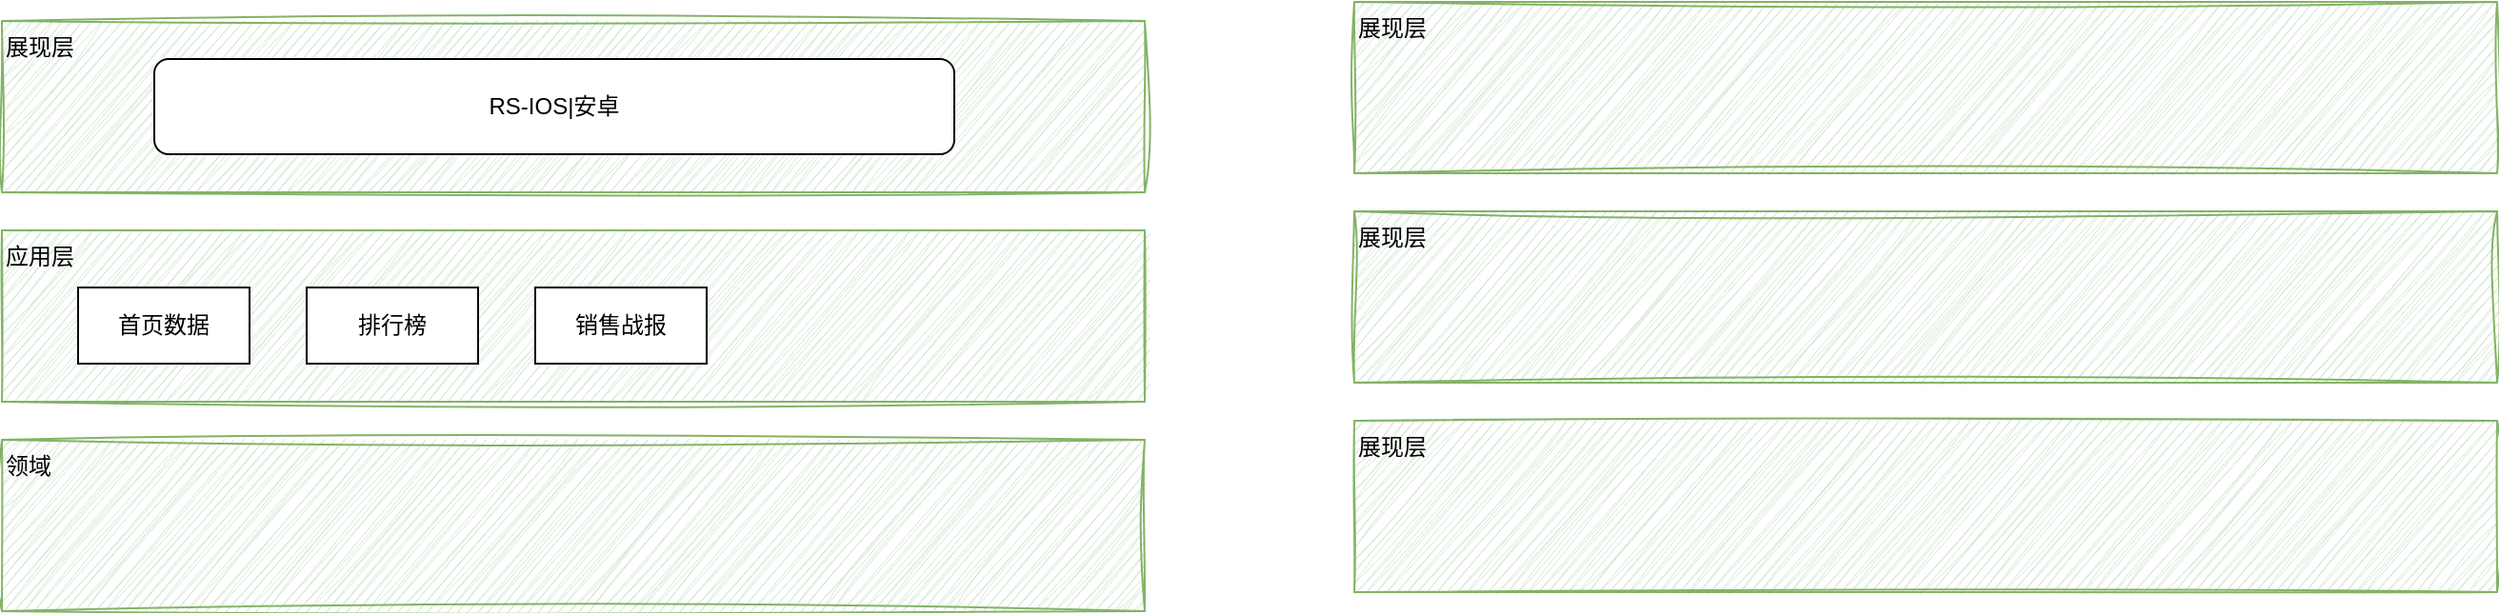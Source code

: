 <mxfile version="24.7.17">
  <diagram name="第 1 页" id="IndWA9PdhRf0yPXgvHr3">
    <mxGraphModel dx="1242" dy="709" grid="1" gridSize="10" guides="1" tooltips="1" connect="1" arrows="1" fold="1" page="0" pageScale="1" pageWidth="827" pageHeight="1169" math="0" shadow="0">
      <root>
        <mxCell id="0" />
        <mxCell id="1" parent="0" />
        <mxCell id="3o7RCABlKHHYoRjUQL8c-1" value="展现层" style="rounded=0;whiteSpace=wrap;html=1;shadow=0;glass=0;fillStyle=auto;fillColor=#d5e8d4;strokeColor=#82b366;sketch=1;curveFitting=1;jiggle=2;verticalAlign=top;align=left;" vertex="1" parent="1">
          <mxGeometry x="20" y="90" width="600" height="90" as="geometry" />
        </mxCell>
        <mxCell id="3o7RCABlKHHYoRjUQL8c-2" value="应用层&lt;div&gt;&lt;br&gt;&lt;/div&gt;&lt;div&gt;&lt;br&gt;&lt;/div&gt;" style="rounded=0;whiteSpace=wrap;html=1;shadow=0;glass=0;fillStyle=auto;fillColor=#d5e8d4;strokeColor=#82b366;sketch=1;curveFitting=1;jiggle=2;verticalAlign=top;align=left;" vertex="1" parent="1">
          <mxGeometry x="20" y="200" width="600" height="90" as="geometry" />
        </mxCell>
        <mxCell id="3o7RCABlKHHYoRjUQL8c-3" value="领域" style="rounded=0;whiteSpace=wrap;html=1;shadow=0;glass=0;fillStyle=auto;fillColor=#d5e8d4;strokeColor=#82b366;sketch=1;curveFitting=1;jiggle=2;verticalAlign=top;align=left;" vertex="1" parent="1">
          <mxGeometry x="20" y="310" width="600" height="90" as="geometry" />
        </mxCell>
        <mxCell id="3o7RCABlKHHYoRjUQL8c-7" value="展现层" style="rounded=0;whiteSpace=wrap;html=1;shadow=0;glass=0;fillStyle=auto;fillColor=#d5e8d4;strokeColor=#82b366;sketch=1;curveFitting=1;jiggle=2;verticalAlign=top;align=left;" vertex="1" parent="1">
          <mxGeometry x="730" y="80" width="600" height="90" as="geometry" />
        </mxCell>
        <mxCell id="3o7RCABlKHHYoRjUQL8c-8" value="展现层" style="rounded=0;whiteSpace=wrap;html=1;shadow=0;glass=0;fillStyle=auto;fillColor=#d5e8d4;strokeColor=#82b366;sketch=1;curveFitting=1;jiggle=2;verticalAlign=top;align=left;" vertex="1" parent="1">
          <mxGeometry x="730" y="190" width="600" height="90" as="geometry" />
        </mxCell>
        <mxCell id="3o7RCABlKHHYoRjUQL8c-9" value="展现层" style="rounded=0;whiteSpace=wrap;html=1;shadow=0;glass=0;fillStyle=auto;fillColor=#d5e8d4;strokeColor=#82b366;sketch=1;curveFitting=1;jiggle=2;verticalAlign=top;align=left;" vertex="1" parent="1">
          <mxGeometry x="730" y="300" width="600" height="90" as="geometry" />
        </mxCell>
        <mxCell id="3o7RCABlKHHYoRjUQL8c-10" value="RS-IOS|安卓" style="rounded=1;whiteSpace=wrap;html=1;" vertex="1" parent="1">
          <mxGeometry x="100" y="110" width="420" height="50" as="geometry" />
        </mxCell>
        <mxCell id="3o7RCABlKHHYoRjUQL8c-13" value="首页数据" style="rounded=0;whiteSpace=wrap;html=1;" vertex="1" parent="1">
          <mxGeometry x="60" y="230" width="90" height="40" as="geometry" />
        </mxCell>
        <mxCell id="3o7RCABlKHHYoRjUQL8c-14" value="排行榜" style="rounded=0;whiteSpace=wrap;html=1;" vertex="1" parent="1">
          <mxGeometry x="180" y="230" width="90" height="40" as="geometry" />
        </mxCell>
        <mxCell id="3o7RCABlKHHYoRjUQL8c-15" value="销售战报" style="rounded=0;whiteSpace=wrap;html=1;" vertex="1" parent="1">
          <mxGeometry x="300" y="230" width="90" height="40" as="geometry" />
        </mxCell>
      </root>
    </mxGraphModel>
  </diagram>
</mxfile>
